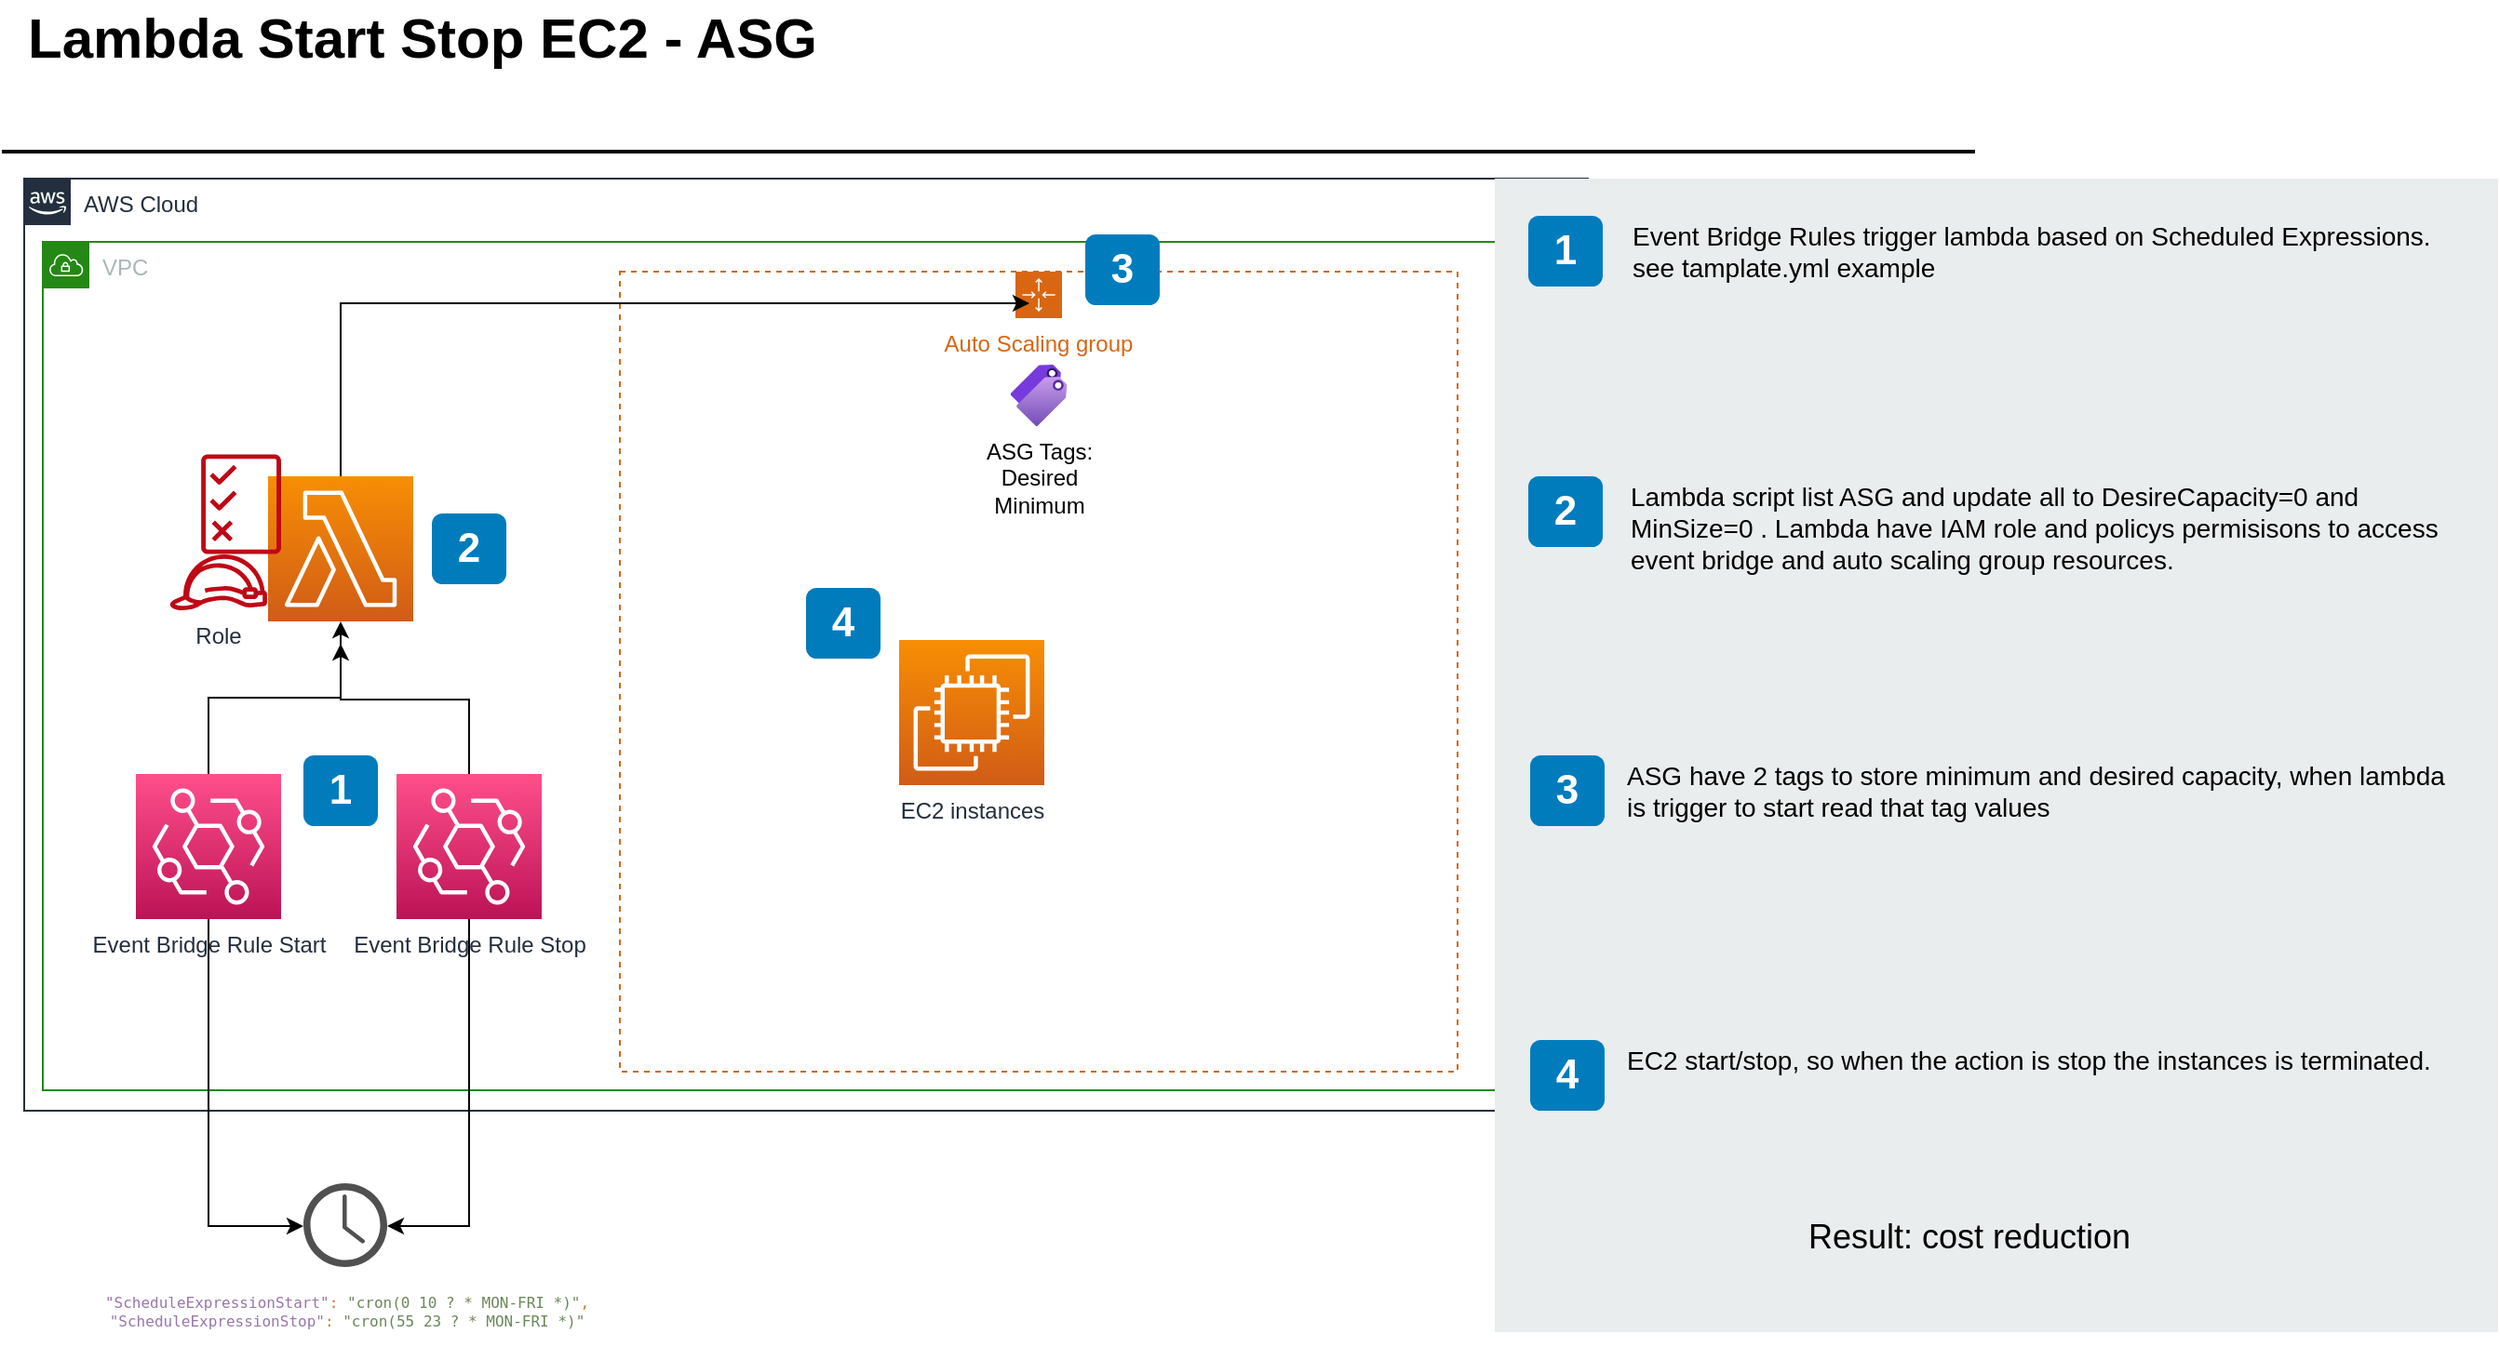 <mxfile version="16.5.1" type="device"><diagram id="Ht1M8jgEwFfnCIfOTk4-" name="Page-1"><mxGraphModel dx="1229" dy="899" grid="1" gridSize="10" guides="1" tooltips="1" connect="1" arrows="1" fold="1" page="1" pageScale="1" pageWidth="827" pageHeight="1169" math="0" shadow="0"><root><mxCell id="0"/><mxCell id="1" parent="0"/><mxCell id="UEzPUAAOIrF-is8g5C7q-2" value="AWS Cloud" style="points=[[0,0],[0.25,0],[0.5,0],[0.75,0],[1,0],[1,0.25],[1,0.5],[1,0.75],[1,1],[0.75,1],[0.5,1],[0.25,1],[0,1],[0,0.75],[0,0.5],[0,0.25]];outlineConnect=0;gradientColor=none;html=1;whiteSpace=wrap;fontSize=12;fontStyle=0;shape=mxgraph.aws4.group;grIcon=mxgraph.aws4.group_aws_cloud_alt;strokeColor=#232F3E;fillColor=none;verticalAlign=top;align=left;spacingLeft=30;fontColor=#232F3E;dashed=0;container=1;pointerEvents=0;collapsible=0;recursiveResize=0;" parent="1" vertex="1"><mxGeometry x="20" y="160" width="840" height="501" as="geometry"/></mxCell><mxCell id="Bxywsw4dvIPRA5-OUll0-6" value="VPC" style="points=[[0,0],[0.25,0],[0.5,0],[0.75,0],[1,0],[1,0.25],[1,0.5],[1,0.75],[1,1],[0.75,1],[0.5,1],[0.25,1],[0,1],[0,0.75],[0,0.5],[0,0.25]];outlineConnect=0;gradientColor=none;html=1;whiteSpace=wrap;fontSize=12;fontStyle=0;container=1;pointerEvents=0;collapsible=0;recursiveResize=0;shape=mxgraph.aws4.group;grIcon=mxgraph.aws4.group_vpc;strokeColor=#248814;fillColor=none;verticalAlign=top;align=left;spacingLeft=30;fontColor=#AAB7B8;dashed=0;" vertex="1" parent="UEzPUAAOIrF-is8g5C7q-2"><mxGeometry x="10" y="34" width="790" height="456" as="geometry"/></mxCell><mxCell id="Bxywsw4dvIPRA5-OUll0-9" value="Event Bridge Rule Stop" style="sketch=0;points=[[0,0,0],[0.25,0,0],[0.5,0,0],[0.75,0,0],[1,0,0],[0,1,0],[0.25,1,0],[0.5,1,0],[0.75,1,0],[1,1,0],[0,0.25,0],[0,0.5,0],[0,0.75,0],[1,0.25,0],[1,0.5,0],[1,0.75,0]];outlineConnect=0;fontColor=#232F3E;gradientColor=#FF4F8B;gradientDirection=north;fillColor=#BC1356;strokeColor=#ffffff;dashed=0;verticalLabelPosition=bottom;verticalAlign=top;align=center;html=1;fontSize=12;fontStyle=0;aspect=fixed;shape=mxgraph.aws4.resourceIcon;resIcon=mxgraph.aws4.eventbridge;" vertex="1" parent="Bxywsw4dvIPRA5-OUll0-6"><mxGeometry x="190" y="286" width="78" height="78" as="geometry"/></mxCell><mxCell id="Bxywsw4dvIPRA5-OUll0-17" style="edgeStyle=orthogonalEdgeStyle;rounded=0;orthogonalLoop=1;jettySize=auto;html=1;" edge="1" parent="Bxywsw4dvIPRA5-OUll0-6" source="Bxywsw4dvIPRA5-OUll0-8" target="Bxywsw4dvIPRA5-OUll0-11"><mxGeometry relative="1" as="geometry"/></mxCell><mxCell id="Bxywsw4dvIPRA5-OUll0-8" value="Event Bridge Rule Start" style="sketch=0;points=[[0,0,0],[0.25,0,0],[0.5,0,0],[0.75,0,0],[1,0,0],[0,1,0],[0.25,1,0],[0.5,1,0],[0.75,1,0],[1,1,0],[0,0.25,0],[0,0.5,0],[0,0.75,0],[1,0.25,0],[1,0.5,0],[1,0.75,0]];outlineConnect=0;fontColor=#232F3E;gradientColor=#FF4F8B;gradientDirection=north;fillColor=#BC1356;strokeColor=#ffffff;dashed=0;verticalLabelPosition=bottom;verticalAlign=top;align=center;html=1;fontSize=12;fontStyle=0;aspect=fixed;shape=mxgraph.aws4.resourceIcon;resIcon=mxgraph.aws4.eventbridge;" vertex="1" parent="Bxywsw4dvIPRA5-OUll0-6"><mxGeometry x="50" y="286" width="78" height="78" as="geometry"/></mxCell><mxCell id="-QjtrjUzRDEMRZ5MF8oH-9" value="1" style="rounded=1;whiteSpace=wrap;html=1;fillColor=#007CBD;strokeColor=none;fontColor=#FFFFFF;fontStyle=1;fontSize=22;" parent="Bxywsw4dvIPRA5-OUll0-6" vertex="1"><mxGeometry x="140" y="276" width="40" height="38" as="geometry"/></mxCell><mxCell id="Bxywsw4dvIPRA5-OUll0-11" value="" style="sketch=0;points=[[0,0,0],[0.25,0,0],[0.5,0,0],[0.75,0,0],[1,0,0],[0,1,0],[0.25,1,0],[0.5,1,0],[0.75,1,0],[1,1,0],[0,0.25,0],[0,0.5,0],[0,0.75,0],[1,0.25,0],[1,0.5,0],[1,0.75,0]];outlineConnect=0;fontColor=#232F3E;gradientColor=#F78E04;gradientDirection=north;fillColor=#D05C17;strokeColor=#ffffff;dashed=0;verticalLabelPosition=bottom;verticalAlign=top;align=center;html=1;fontSize=12;fontStyle=0;aspect=fixed;shape=mxgraph.aws4.resourceIcon;resIcon=mxgraph.aws4.lambda;" vertex="1" parent="Bxywsw4dvIPRA5-OUll0-6"><mxGeometry x="121" y="126" width="78" height="78" as="geometry"/></mxCell><mxCell id="Bxywsw4dvIPRA5-OUll0-12" value="Role" style="sketch=0;outlineConnect=0;fontColor=#232F3E;gradientColor=none;fillColor=#BF0816;strokeColor=none;dashed=0;verticalLabelPosition=bottom;verticalAlign=top;align=center;html=1;fontSize=12;fontStyle=0;aspect=fixed;pointerEvents=1;shape=mxgraph.aws4.role;" vertex="1" parent="Bxywsw4dvIPRA5-OUll0-6"><mxGeometry x="67.82" y="168" width="53.18" height="30" as="geometry"/></mxCell><mxCell id="Bxywsw4dvIPRA5-OUll0-13" value="" style="sketch=0;outlineConnect=0;fontColor=#232F3E;gradientColor=none;fillColor=#BF0816;strokeColor=none;dashed=0;verticalLabelPosition=bottom;verticalAlign=top;align=center;html=1;fontSize=12;fontStyle=0;aspect=fixed;pointerEvents=1;shape=mxgraph.aws4.permissions;" vertex="1" parent="Bxywsw4dvIPRA5-OUll0-6"><mxGeometry x="85.08" y="114" width="42.92" height="54" as="geometry"/></mxCell><mxCell id="UEzPUAAOIrF-is8g5C7q-10" value="2" style="rounded=1;whiteSpace=wrap;html=1;fillColor=#007CBD;strokeColor=none;fontColor=#FFFFFF;fontStyle=1;fontSize=22;" parent="Bxywsw4dvIPRA5-OUll0-6" vertex="1"><mxGeometry x="209" y="146" width="40" height="38" as="geometry"/></mxCell><mxCell id="-QjtrjUzRDEMRZ5MF8oH-47" value="Lambda Start Stop EC2 - ASG" style="text;html=1;resizable=0;points=[];autosize=1;align=left;verticalAlign=top;spacingTop=-4;fontSize=30;fontStyle=1" parent="1" vertex="1"><mxGeometry x="20" y="64" width="440" height="40" as="geometry"/></mxCell><mxCell id="SCVMTBWpLvtzJIhz15lM-1" value="" style="line;strokeWidth=2;html=1;fontSize=14;" parent="1" vertex="1"><mxGeometry x="8" y="140.5" width="1060" height="10" as="geometry"/></mxCell><mxCell id="7OVz4w7n9kzEPWy-4BBC-3" value="" style="rounded=0;whiteSpace=wrap;html=1;fillColor=#EAEDED;fontSize=22;fontColor=#FFFFFF;strokeColor=none;labelBackgroundColor=none;" parent="1" vertex="1"><mxGeometry x="810" y="160" width="539" height="620" as="geometry"/></mxCell><mxCell id="7OVz4w7n9kzEPWy-4BBC-4" value="1" style="rounded=1;whiteSpace=wrap;html=1;fillColor=#007CBD;strokeColor=none;fontColor=#FFFFFF;fontStyle=1;fontSize=22;labelBackgroundColor=none;" parent="1" vertex="1"><mxGeometry x="828" y="180" width="40" height="38" as="geometry"/></mxCell><mxCell id="7OVz4w7n9kzEPWy-4BBC-5" value="2" style="rounded=1;whiteSpace=wrap;html=1;fillColor=#007CBD;strokeColor=none;fontColor=#FFFFFF;fontStyle=1;fontSize=22;labelBackgroundColor=none;" parent="1" vertex="1"><mxGeometry x="828" y="320" width="40" height="38" as="geometry"/></mxCell><mxCell id="7OVz4w7n9kzEPWy-4BBC-6" value="3" style="rounded=1;whiteSpace=wrap;html=1;fillColor=#007CBD;strokeColor=none;fontColor=#FFFFFF;fontStyle=1;fontSize=22;labelBackgroundColor=none;" parent="1" vertex="1"><mxGeometry x="829" y="470" width="40" height="38" as="geometry"/></mxCell><mxCell id="7OVz4w7n9kzEPWy-4BBC-7" value="4" style="rounded=1;whiteSpace=wrap;html=1;fillColor=#007CBD;strokeColor=none;fontColor=#FFFFFF;fontStyle=1;fontSize=22;labelBackgroundColor=none;" parent="1" vertex="1"><mxGeometry x="829" y="623" width="40" height="38" as="geometry"/></mxCell><mxCell id="7OVz4w7n9kzEPWy-4BBC-13" value="Event Bridge Rules trigger lambda based on Scheduled Expressions. see tamplate.yml example" style="text;html=1;align=left;verticalAlign=top;spacingTop=-4;fontSize=14;labelBackgroundColor=none;whiteSpace=wrap;" parent="1" vertex="1"><mxGeometry x="881.5" y="180" width="449" height="58.5" as="geometry"/></mxCell><mxCell id="7OVz4w7n9kzEPWy-4BBC-14" value="&lt;span&gt;Lambda script list ASG and update all to DesireCapacity=0 and MinSize=0 . Lambda have IAM role and policys permisisons to access event bridge and auto scaling group resources.&lt;/span&gt;" style="text;html=1;align=left;verticalAlign=top;spacingTop=-4;fontSize=14;labelBackgroundColor=none;whiteSpace=wrap;" parent="1" vertex="1"><mxGeometry x="880.5" y="320" width="450" height="63.5" as="geometry"/></mxCell><mxCell id="7OVz4w7n9kzEPWy-4BBC-15" value="ASG have 2 tags to store minimum and desired capacity, when lambda is trigger to start read that tag values" style="text;html=1;align=left;verticalAlign=top;spacingTop=-4;fontSize=14;labelBackgroundColor=none;whiteSpace=wrap;" parent="1" vertex="1"><mxGeometry x="878.5" y="470" width="450" height="60" as="geometry"/></mxCell><mxCell id="7OVz4w7n9kzEPWy-4BBC-16" value="EC2 start/stop, so when the action is stop the instances is terminated.&lt;br&gt;" style="text;html=1;align=left;verticalAlign=top;spacingTop=-4;fontSize=14;labelBackgroundColor=none;whiteSpace=wrap;" parent="1" vertex="1"><mxGeometry x="878.5" y="623" width="450" height="64" as="geometry"/></mxCell><mxCell id="Bxywsw4dvIPRA5-OUll0-4" value="Auto Scaling group" style="points=[[0,0],[0.25,0],[0.5,0],[0.75,0],[1,0],[1,0.25],[1,0.5],[1,0.75],[1,1],[0.75,1],[0.5,1],[0.25,1],[0,1],[0,0.75],[0,0.5],[0,0.25]];outlineConnect=0;gradientColor=none;html=1;whiteSpace=wrap;fontSize=12;fontStyle=0;container=1;pointerEvents=0;collapsible=0;recursiveResize=0;shape=mxgraph.aws4.groupCenter;grIcon=mxgraph.aws4.group_auto_scaling_group;grStroke=1;strokeColor=#D86613;fillColor=none;verticalAlign=top;align=center;fontColor=#D86613;dashed=1;spacingTop=25;" vertex="1" parent="1"><mxGeometry x="340" y="210" width="450" height="430" as="geometry"/></mxCell><mxCell id="Bxywsw4dvIPRA5-OUll0-5" value="EC2 instances" style="sketch=0;points=[[0,0,0],[0.25,0,0],[0.5,0,0],[0.75,0,0],[1,0,0],[0,1,0],[0.25,1,0],[0.5,1,0],[0.75,1,0],[1,1,0],[0,0.25,0],[0,0.5,0],[0,0.75,0],[1,0.25,0],[1,0.5,0],[1,0.75,0]];outlineConnect=0;fontColor=#232F3E;gradientColor=#F78E04;gradientDirection=north;fillColor=#D05C17;strokeColor=#ffffff;dashed=0;verticalLabelPosition=bottom;verticalAlign=top;align=center;html=1;fontSize=12;fontStyle=0;aspect=fixed;shape=mxgraph.aws4.resourceIcon;resIcon=mxgraph.aws4.ec2;" vertex="1" parent="Bxywsw4dvIPRA5-OUll0-4"><mxGeometry x="150" y="198" width="78" height="78" as="geometry"/></mxCell><mxCell id="UEzPUAAOIrF-is8g5C7q-19" value="3" style="rounded=1;whiteSpace=wrap;html=1;fillColor=#007CBD;strokeColor=none;fontColor=#FFFFFF;fontStyle=1;fontSize=22;" parent="Bxywsw4dvIPRA5-OUll0-4" vertex="1"><mxGeometry x="250" y="-20" width="40" height="38" as="geometry"/></mxCell><mxCell id="Bxywsw4dvIPRA5-OUll0-15" value="ASG Tags:&lt;br&gt;Desired&lt;br&gt;Minimum" style="aspect=fixed;html=1;points=[];align=center;image;fontSize=12;image=img/lib/azure2/general/Tags.svg;imageBackground=none;" vertex="1" parent="Bxywsw4dvIPRA5-OUll0-4"><mxGeometry x="209.77" y="50" width="30.46" height="33" as="geometry"/></mxCell><mxCell id="UEzPUAAOIrF-is8g5C7q-20" value="4" style="rounded=1;whiteSpace=wrap;html=1;fillColor=#007CBD;strokeColor=none;fontColor=#FFFFFF;fontStyle=1;fontSize=22;" parent="Bxywsw4dvIPRA5-OUll0-4" vertex="1"><mxGeometry x="100" y="170" width="40" height="38" as="geometry"/></mxCell><mxCell id="Bxywsw4dvIPRA5-OUll0-16" style="edgeStyle=orthogonalEdgeStyle;rounded=0;orthogonalLoop=1;jettySize=auto;html=1;" edge="1" parent="1" source="Bxywsw4dvIPRA5-OUll0-11"><mxGeometry relative="1" as="geometry"><mxPoint x="560" y="227" as="targetPoint"/><Array as="points"><mxPoint x="190" y="227"/></Array></mxGeometry></mxCell><mxCell id="Bxywsw4dvIPRA5-OUll0-18" style="edgeStyle=orthogonalEdgeStyle;rounded=0;orthogonalLoop=1;jettySize=auto;html=1;" edge="1" parent="1" source="Bxywsw4dvIPRA5-OUll0-9"><mxGeometry relative="1" as="geometry"><mxPoint x="190.0" y="410.0" as="targetPoint"/><Array as="points"><mxPoint x="259" y="440"/><mxPoint x="190" y="440"/></Array></mxGeometry></mxCell><mxCell id="Bxywsw4dvIPRA5-OUll0-19" value="&lt;pre style=&quot;color: rgb(169 , 183 , 198) ; font-family: &amp;#34;jetbrains mono&amp;#34; , monospace ; font-size: 8px&quot;&gt;&lt;span style=&quot;background-color: rgb(255 , 255 , 255)&quot;&gt;&lt;span style=&quot;color: rgb(152 , 118 , 170)&quot;&gt;&quot;ScheduleExpressionStart&quot;&lt;/span&gt;&lt;span style=&quot;color: rgb(204 , 120 , 50)&quot;&gt;: &lt;/span&gt;&lt;span style=&quot;color: rgb(106 , 135 , 89)&quot;&gt;&quot;cron(0 10 ? * MON-FRI *)&quot;&lt;/span&gt;&lt;span style=&quot;color: rgb(204 , 120 , 50)&quot;&gt;,&lt;br&gt;&lt;/span&gt;&lt;span style=&quot;color: rgb(152 , 118 , 170)&quot;&gt;&quot;ScheduleExpressionStop&quot;&lt;/span&gt;&lt;span style=&quot;color: rgb(204 , 120 , 50)&quot;&gt;: &lt;/span&gt;&lt;span style=&quot;color: rgb(106 , 135 , 89)&quot;&gt;&quot;cron(55 23 ? * MON-FRI *)&quot;&lt;/span&gt;&lt;/span&gt;&lt;/pre&gt;" style="sketch=0;pointerEvents=1;shadow=0;dashed=0;html=1;strokeColor=none;fillColor=#505050;labelPosition=center;verticalLabelPosition=bottom;verticalAlign=top;outlineConnect=0;align=center;shape=mxgraph.office.concepts.clock;" vertex="1" parent="1"><mxGeometry x="170" y="700" width="45" height="45" as="geometry"/></mxCell><mxCell id="Bxywsw4dvIPRA5-OUll0-22" style="edgeStyle=orthogonalEdgeStyle;rounded=0;orthogonalLoop=1;jettySize=auto;html=1;fontSize=8;" edge="1" parent="1" source="Bxywsw4dvIPRA5-OUll0-8" target="Bxywsw4dvIPRA5-OUll0-19"><mxGeometry relative="1" as="geometry"><Array as="points"><mxPoint x="119" y="723"/></Array></mxGeometry></mxCell><mxCell id="Bxywsw4dvIPRA5-OUll0-23" style="edgeStyle=orthogonalEdgeStyle;rounded=0;orthogonalLoop=1;jettySize=auto;html=1;fontSize=8;" edge="1" parent="1" source="Bxywsw4dvIPRA5-OUll0-9" target="Bxywsw4dvIPRA5-OUll0-19"><mxGeometry relative="1" as="geometry"><Array as="points"><mxPoint x="259" y="723"/></Array></mxGeometry></mxCell><mxCell id="Bxywsw4dvIPRA5-OUll0-24" value="&lt;font style=&quot;font-size: 18px&quot;&gt;Result: cost reduction&lt;/font&gt;" style="text;html=1;align=center;verticalAlign=top;spacingTop=-4;fontSize=14;labelBackgroundColor=none;whiteSpace=wrap;" vertex="1" parent="1"><mxGeometry x="840" y="716" width="450" height="64" as="geometry"/></mxCell></root></mxGraphModel></diagram></mxfile>